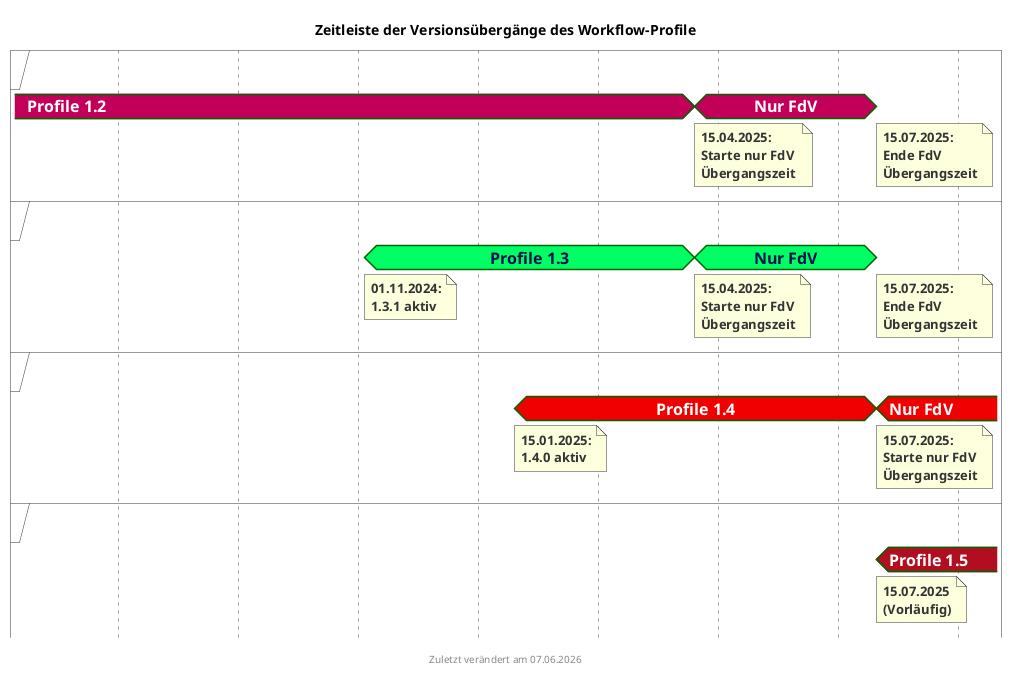 @startuml
<style>
timingDiagram {
  .12color{
    FontColor #ffffff
    Fontsize 16
    FontStyle bold
    Backgroundcolor #c30059
  }
  .13color{
    FontColor #000e52
    Fontsize 16
    FontStyle bold
    Backgroundcolor #00ff64
  }
  .14color{
    FontColor #ffffff
    Fontsize 16
    FontStyle bold
    BackgroundColor #f00000
  }
  .15color{
    FontColor #ffffff
    Fontsize 16
    FontStyle bold
    BackgroundColor #b10f21
  }
  arrow{
    Fontsize 14
  }
}
</style>
title Zeitleiste der Versionsübergänge des Workflow-Profile
footer Zuletzt verändert am %date("dd.MM.yyyy")

concise "\n" as V120 <<12color>>
concise "\n" as V130 <<13color>>
concise "\n" as V140 <<14color>>
concise "\n" as V150 <<15color>>

'60 days is scaled to 120 pixels
scale 5184000 as 120 pixels
hide time-axis

V120 is "Profile 1.2"

@2024/07/01

@2024/11/01
V130 is "Profile 1.3"
note bottom of V130 : 01.11.2024:\n1.3.1 aktiv

@2025/01/15
V140 is "Profile 1.4"
note bottom of V140 : 15.01.2025:\n1.4.0 aktiv

@2025/04/15
V120 is "Nur FdV"
note bottom of V120 : 15.04.2025:\nStarte nur FdV \nÜbergangszeit
V130 is "Nur FdV"
note bottom of V130 : 15.04.2025:\nStarte nur FdV\nÜbergangszeit

@2025/07/15
V120 is {hidden}
note bottom of V120 : 15.07.2025:\nEnde FdV\nÜbergangszeit
V130 is {hidden}
note bottom of V130 : 15.07.2025:\nEnde FdV\nÜbergangszeit
V140 is "Nur FdV"
note bottom of V140 : 15.07.2025:\nStarte nur FdV\nÜbergangszeit
V150 is "Profile 1.5"
note bottom of V150 : 15.07.2025\n(Vorläufig)
@enduml